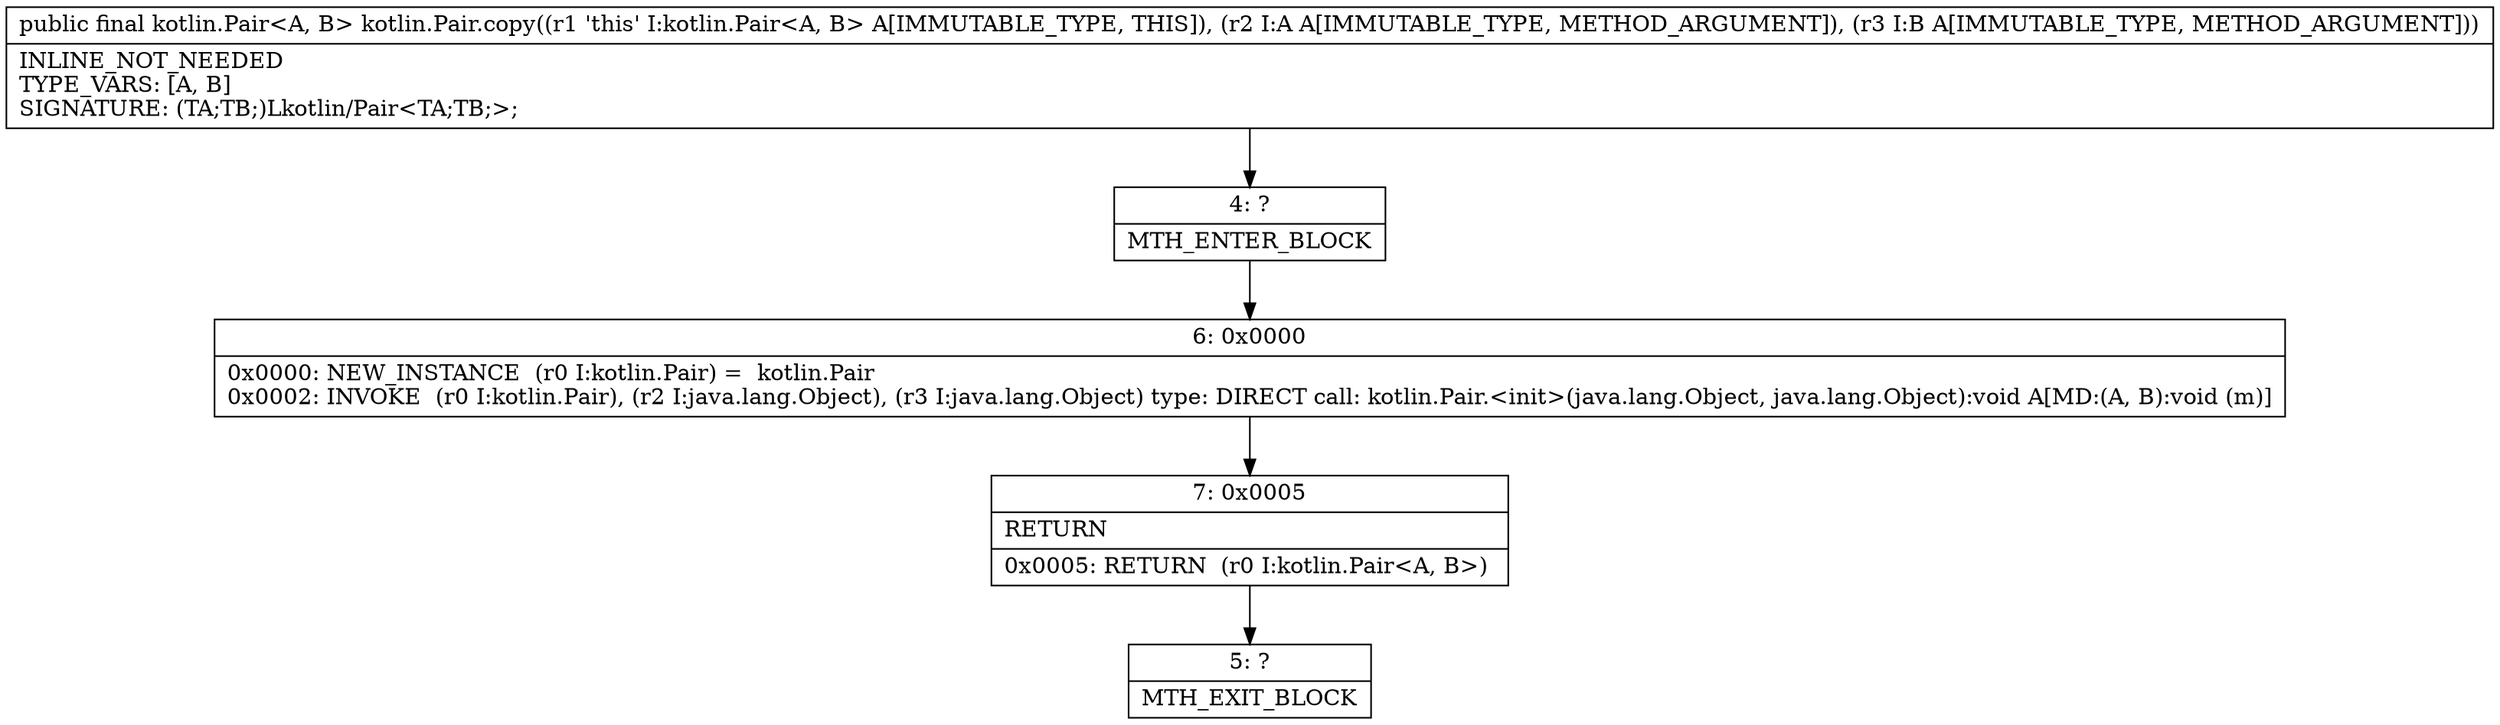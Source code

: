 digraph "CFG forkotlin.Pair.copy(Ljava\/lang\/Object;Ljava\/lang\/Object;)Lkotlin\/Pair;" {
Node_4 [shape=record,label="{4\:\ ?|MTH_ENTER_BLOCK\l}"];
Node_6 [shape=record,label="{6\:\ 0x0000|0x0000: NEW_INSTANCE  (r0 I:kotlin.Pair) =  kotlin.Pair \l0x0002: INVOKE  (r0 I:kotlin.Pair), (r2 I:java.lang.Object), (r3 I:java.lang.Object) type: DIRECT call: kotlin.Pair.\<init\>(java.lang.Object, java.lang.Object):void A[MD:(A, B):void (m)]\l}"];
Node_7 [shape=record,label="{7\:\ 0x0005|RETURN\l|0x0005: RETURN  (r0 I:kotlin.Pair\<A, B\>) \l}"];
Node_5 [shape=record,label="{5\:\ ?|MTH_EXIT_BLOCK\l}"];
MethodNode[shape=record,label="{public final kotlin.Pair\<A, B\> kotlin.Pair.copy((r1 'this' I:kotlin.Pair\<A, B\> A[IMMUTABLE_TYPE, THIS]), (r2 I:A A[IMMUTABLE_TYPE, METHOD_ARGUMENT]), (r3 I:B A[IMMUTABLE_TYPE, METHOD_ARGUMENT]))  | INLINE_NOT_NEEDED\lTYPE_VARS: [A, B]\lSIGNATURE: (TA;TB;)Lkotlin\/Pair\<TA;TB;\>;\l}"];
MethodNode -> Node_4;Node_4 -> Node_6;
Node_6 -> Node_7;
Node_7 -> Node_5;
}

